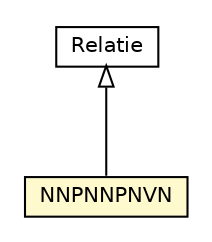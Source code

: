 #!/usr/local/bin/dot
#
# Class diagram 
# Generated by UMLGraph version R5_6-24-gf6e263 (http://www.umlgraph.org/)
#

digraph G {
	edge [fontname="Helvetica",fontsize=10,labelfontname="Helvetica",labelfontsize=10];
	node [fontname="Helvetica",fontsize=10,shape=plaintext];
	nodesep=0.25;
	ranksep=0.5;
	// nl.egem.stuf.sector.bg._0204.NNPKennisgeving.NNPNNPNVN
	c123998 [label=<<table title="nl.egem.stuf.sector.bg._0204.NNPKennisgeving.NNPNNPNVN" border="0" cellborder="1" cellspacing="0" cellpadding="2" port="p" bgcolor="lemonChiffon" href="./NNPKennisgeving.NNPNNPNVN.html">
		<tr><td><table border="0" cellspacing="0" cellpadding="1">
<tr><td align="center" balign="center"> NNPNNPNVN </td></tr>
		</table></td></tr>
		</table>>, URL="./NNPKennisgeving.NNPNNPNVN.html", fontname="Helvetica", fontcolor="black", fontsize=10.0];
	// nl.egem.stuf.sector.bg._0204.Relatie
	c124298 [label=<<table title="nl.egem.stuf.sector.bg._0204.Relatie" border="0" cellborder="1" cellspacing="0" cellpadding="2" port="p" href="./Relatie.html">
		<tr><td><table border="0" cellspacing="0" cellpadding="1">
<tr><td align="center" balign="center"> Relatie </td></tr>
		</table></td></tr>
		</table>>, URL="./Relatie.html", fontname="Helvetica", fontcolor="black", fontsize=10.0];
	//nl.egem.stuf.sector.bg._0204.NNPKennisgeving.NNPNNPNVN extends nl.egem.stuf.sector.bg._0204.Relatie
	c124298:p -> c123998:p [dir=back,arrowtail=empty];
}

